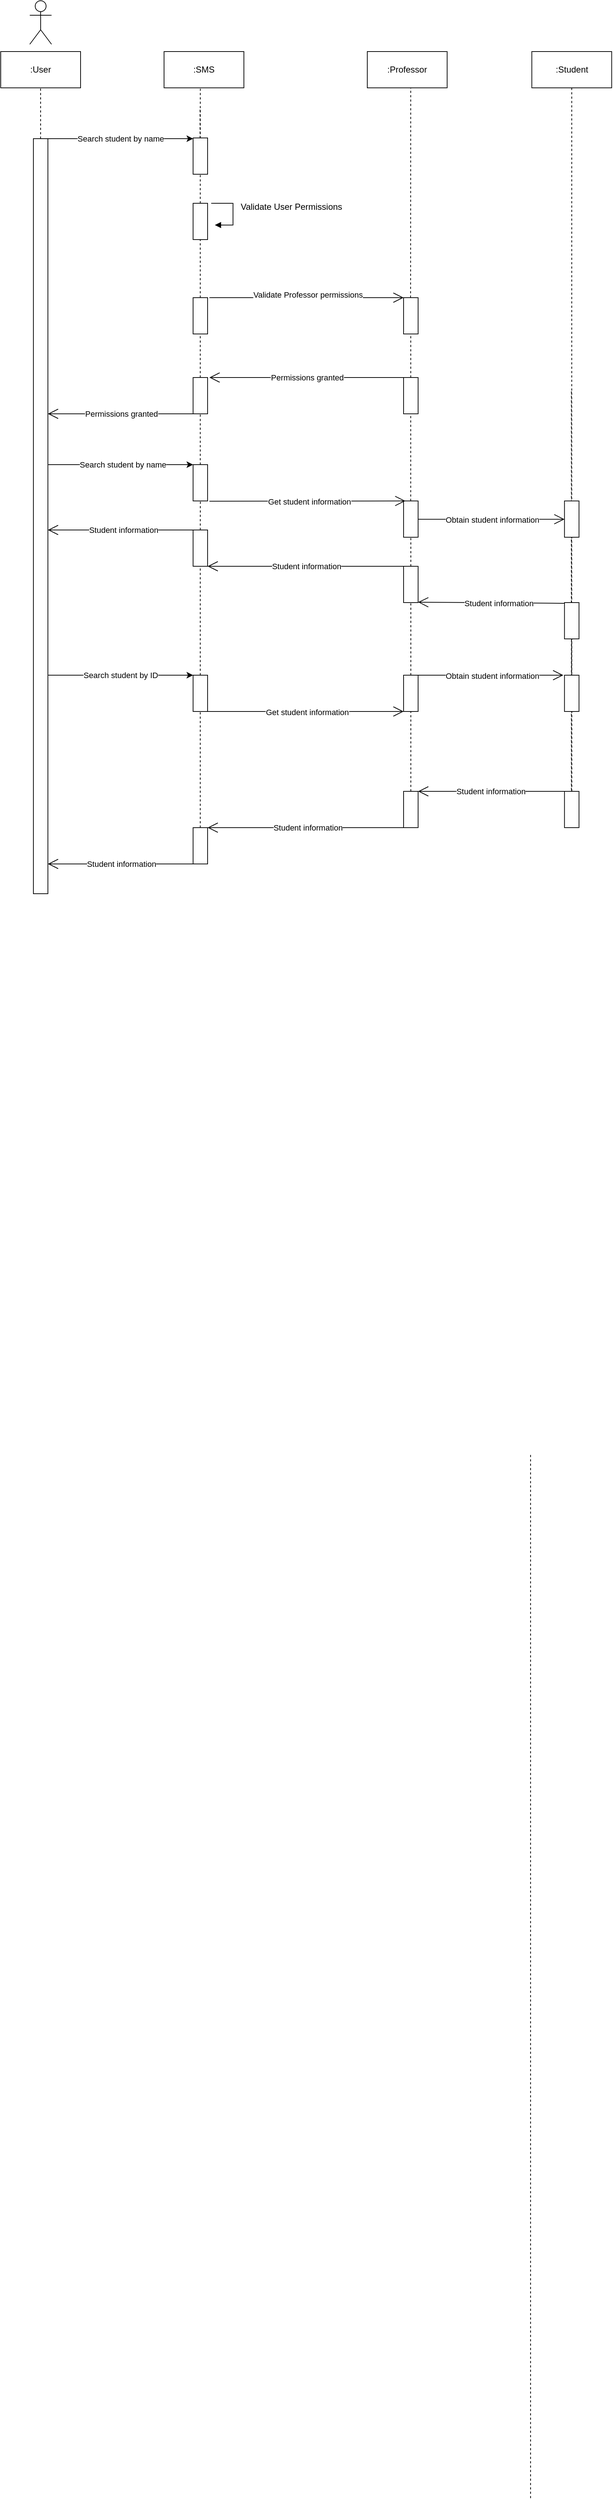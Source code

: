 <mxfile version="24.8.1">
  <diagram name="Page-1" id="13e1069c-82ec-6db2-03f1-153e76fe0fe0">
    <mxGraphModel dx="1162" dy="1180" grid="1" gridSize="10" guides="1" tooltips="1" connect="1" arrows="1" fold="1" page="1" pageScale="1" pageWidth="1100" pageHeight="850" background="none" math="0" shadow="0">
      <root>
        <mxCell id="0" />
        <mxCell id="1" parent="0" />
        <mxCell id="-6PEmMJlGs1gWMdDE86d-1" value="" style="html=1;points=[[0,0,0,0,5],[0,1,0,0,-5],[1,0,0,0,5],[1,1,0,0,-5]];perimeter=orthogonalPerimeter;outlineConnect=0;targetShapes=umlLifeline;portConstraint=eastwest;newEdgeStyle={&quot;curved&quot;:0,&quot;rounded&quot;:0};" parent="1" vertex="1">
          <mxGeometry x="1250" y="210" width="20" height="1040" as="geometry" />
        </mxCell>
        <mxCell id="-6PEmMJlGs1gWMdDE86d-2" value=":User" style="html=1;whiteSpace=wrap;" parent="1" vertex="1">
          <mxGeometry x="1205" y="90" width="110" height="50" as="geometry" />
        </mxCell>
        <mxCell id="-6PEmMJlGs1gWMdDE86d-3" value="" style="endArrow=none;dashed=1;html=1;rounded=0;entryX=0.5;entryY=1;entryDx=0;entryDy=0;" parent="1" source="-6PEmMJlGs1gWMdDE86d-1" edge="1">
          <mxGeometry width="50" height="50" relative="1" as="geometry">
            <mxPoint x="1259.93" y="170" as="sourcePoint" />
            <mxPoint x="1259.93" y="140" as="targetPoint" />
          </mxGeometry>
        </mxCell>
        <mxCell id="-6PEmMJlGs1gWMdDE86d-4" value=":SMS" style="html=1;whiteSpace=wrap;" parent="1" vertex="1">
          <mxGeometry x="1430" y="90" width="110" height="50" as="geometry" />
        </mxCell>
        <mxCell id="-6PEmMJlGs1gWMdDE86d-6" value=":Student" style="html=1;whiteSpace=wrap;" parent="1" vertex="1">
          <mxGeometry x="1936.67" y="90" width="110" height="50" as="geometry" />
        </mxCell>
        <mxCell id="-6PEmMJlGs1gWMdDE86d-10" value="" style="endArrow=none;dashed=1;html=1;rounded=0;entryX=0.454;entryY=1.025;entryDx=0;entryDy=0;entryPerimeter=0;" parent="1" target="-6PEmMJlGs1gWMdDE86d-4" edge="1">
          <mxGeometry width="50" height="50" relative="1" as="geometry">
            <mxPoint x="1479.87" y="210" as="sourcePoint" />
            <mxPoint x="1479.87" y="180" as="targetPoint" />
          </mxGeometry>
        </mxCell>
        <mxCell id="-6PEmMJlGs1gWMdDE86d-84" value=":Professor" style="html=1;whiteSpace=wrap;" parent="1" vertex="1">
          <mxGeometry x="1710" y="90" width="110" height="50" as="geometry" />
        </mxCell>
        <mxCell id="-6PEmMJlGs1gWMdDE86d-185" value="" style="endArrow=classic;html=1;rounded=0;" parent="1" edge="1">
          <mxGeometry width="50" height="50" relative="1" as="geometry">
            <mxPoint x="1270.0" y="210" as="sourcePoint" />
            <mxPoint x="1470" y="210" as="targetPoint" />
          </mxGeometry>
        </mxCell>
        <mxCell id="-6PEmMJlGs1gWMdDE86d-186" value="Search student by name" style="edgeLabel;html=1;align=center;verticalAlign=middle;resizable=0;points=[];" parent="-6PEmMJlGs1gWMdDE86d-185" vertex="1" connectable="0">
          <mxGeometry x="-0.276" relative="1" as="geometry">
            <mxPoint x="27" as="offset" />
          </mxGeometry>
        </mxCell>
        <mxCell id="-6PEmMJlGs1gWMdDE86d-187" value="" style="html=1;points=[[0,0,0,0,5],[0,1,0,0,-5],[1,0,0,0,5],[1,1,0,0,-5]];perimeter=orthogonalPerimeter;outlineConnect=0;targetShapes=umlLifeline;portConstraint=eastwest;newEdgeStyle={&quot;curved&quot;:0,&quot;rounded&quot;:0};" parent="1" vertex="1">
          <mxGeometry x="1470" y="209" width="20" height="50" as="geometry" />
        </mxCell>
        <mxCell id="-6PEmMJlGs1gWMdDE86d-201" value="" style="html=1;points=[[0,0,0,0,5],[0,1,0,0,-5],[1,0,0,0,5],[1,1,0,0,-5]];perimeter=orthogonalPerimeter;outlineConnect=0;targetShapes=umlLifeline;portConstraint=eastwest;newEdgeStyle={&quot;curved&quot;:0,&quot;rounded&quot;:0};" parent="1" vertex="1">
          <mxGeometry x="1760" y="799" width="20" height="50" as="geometry" />
        </mxCell>
        <mxCell id="-6PEmMJlGs1gWMdDE86d-203" value="" style="endArrow=open;endFill=1;endSize=12;html=1;rounded=0;" parent="1" source="-6PEmMJlGs1gWMdDE86d-200" edge="1">
          <mxGeometry width="160" relative="1" as="geometry">
            <mxPoint x="2305" y="848" as="sourcePoint" />
            <mxPoint x="1780" y="848.43" as="targetPoint" />
            <Array as="points">
              <mxPoint x="1980" y="850" />
            </Array>
          </mxGeometry>
        </mxCell>
        <mxCell id="-6PEmMJlGs1gWMdDE86d-204" value="&lt;span style=&quot;color: rgba(0, 0, 0, 0); font-family: monospace; font-size: 0px; text-align: start; background-color: rgb(251, 251, 251);&quot;&gt;%3CmxGraphModel%3E%3Croot%3E%3CmxCell%20id%3D%220%22%2F%3E%3CmxCell%20id%3D%221%22%20parent%3D%220%22%2F%3E%3CmxCell%20id%3D%222%22%20value%3D%22Administrator%20issues%20the%20command%20sudo%20apt%20update%26lt%3Bdiv%26gt%3B%26lt%3Bbr%2F%26gt%3B%26lt%3B%2Fdiv%26gt%3B%22%20style%3D%22edgeLabel%3Bhtml%3D1%3Balign%3Dcenter%3BverticalAlign%3Dmiddle%3Bresizable%3D0%3Bpoints%3D%5B%5D%3B%22%20vertex%3D%221%22%20connectable%3D%220%22%20parent%3D%221%22%3E%3CmxGeometry%20x%3D%22359.857%22%20y%3D%22280%22%20as%3D%22geometry%22%2F%3E%3C%2FmxCell%3E%3C%2Froot%3E%3C%2FmxGraphModel%3E&lt;/span&gt;" style="edgeLabel;html=1;align=center;verticalAlign=middle;resizable=0;points=[];" parent="-6PEmMJlGs1gWMdDE86d-203" vertex="1" connectable="0">
          <mxGeometry x="0.122" y="1" relative="1" as="geometry">
            <mxPoint as="offset" />
          </mxGeometry>
        </mxCell>
        <mxCell id="-6PEmMJlGs1gWMdDE86d-205" value="&lt;span style=&quot;color: rgba(0, 0, 0, 0); font-family: monospace; font-size: 0px; text-align: start; background-color: rgb(251, 251, 251);&quot;&gt;%3CmxGraphModel%3E%3Croot%3E%3CmxCell%20id%3D%220%22%2F%3E%3CmxCell%20id%3D%221%22%20parent%3D%220%22%2F%3E%3CmxCell%20id%3D%222%22%20value%3D%22Administrator%20logs%20in%20with%20username%20and%20password%22%20style%3D%22edgeLabel%3Bhtml%3D1%3Balign%3Dcenter%3BverticalAlign%3Dmiddle%3Bresizable%3D0%3Bpoints%3D%5B%5D%3B%22%20vertex%3D%221%22%20connectable%3D%220%22%20parent%3D%221%22%3E%3CmxGeometry%20x%3D%22359.857%22%20y%3D%22177%22%20as%3D%22geometry%22%2F%3E%3C%2FmxCell%3E%3C%2Froot%3E%3C%2FmxGraphModel%3E&lt;/span&gt;" style="edgeLabel;html=1;align=center;verticalAlign=middle;resizable=0;points=[];" parent="-6PEmMJlGs1gWMdDE86d-203" vertex="1" connectable="0">
          <mxGeometry x="-0.009" y="4" relative="1" as="geometry">
            <mxPoint as="offset" />
          </mxGeometry>
        </mxCell>
        <mxCell id="-6PEmMJlGs1gWMdDE86d-206" value="Student information" style="edgeLabel;html=1;align=center;verticalAlign=middle;resizable=0;points=[];" parent="-6PEmMJlGs1gWMdDE86d-203" vertex="1" connectable="0">
          <mxGeometry x="0.014" y="4" relative="1" as="geometry">
            <mxPoint x="11" y="-3" as="offset" />
          </mxGeometry>
        </mxCell>
        <mxCell id="-6PEmMJlGs1gWMdDE86d-207" value="" style="html=1;points=[[0,0,0,0,5],[0,1,0,0,-5],[1,0,0,0,5],[1,1,0,0,-5]];perimeter=orthogonalPerimeter;outlineConnect=0;targetShapes=umlLifeline;portConstraint=eastwest;newEdgeStyle={&quot;curved&quot;:0,&quot;rounded&quot;:0};" parent="1" vertex="1">
          <mxGeometry x="1470" y="749" width="20" height="50" as="geometry" />
        </mxCell>
        <mxCell id="-6PEmMJlGs1gWMdDE86d-209" value="" style="endArrow=open;endFill=1;endSize=12;html=1;rounded=0;" parent="1" target="-6PEmMJlGs1gWMdDE86d-207" edge="1">
          <mxGeometry width="160" relative="1" as="geometry">
            <mxPoint x="1765" y="799" as="sourcePoint" />
            <mxPoint x="1495" y="799" as="targetPoint" />
          </mxGeometry>
        </mxCell>
        <mxCell id="-6PEmMJlGs1gWMdDE86d-210" value="&lt;span style=&quot;color: rgba(0, 0, 0, 0); font-family: monospace; font-size: 0px; text-align: start; background-color: rgb(251, 251, 251);&quot;&gt;%3CmxGraphModel%3E%3Croot%3E%3CmxCell%20id%3D%220%22%2F%3E%3CmxCell%20id%3D%221%22%20parent%3D%220%22%2F%3E%3CmxCell%20id%3D%222%22%20value%3D%22Administrator%20issues%20the%20command%20sudo%20apt%20update%26lt%3Bdiv%26gt%3B%26lt%3Bbr%2F%26gt%3B%26lt%3B%2Fdiv%26gt%3B%22%20style%3D%22edgeLabel%3Bhtml%3D1%3Balign%3Dcenter%3BverticalAlign%3Dmiddle%3Bresizable%3D0%3Bpoints%3D%5B%5D%3B%22%20vertex%3D%221%22%20connectable%3D%220%22%20parent%3D%221%22%3E%3CmxGeometry%20x%3D%22359.857%22%20y%3D%22280%22%20as%3D%22geometry%22%2F%3E%3C%2FmxCell%3E%3C%2Froot%3E%3C%2FmxGraphModel%3E&lt;/span&gt;" style="edgeLabel;html=1;align=center;verticalAlign=middle;resizable=0;points=[];" parent="-6PEmMJlGs1gWMdDE86d-209" vertex="1" connectable="0">
          <mxGeometry x="0.122" y="1" relative="1" as="geometry">
            <mxPoint as="offset" />
          </mxGeometry>
        </mxCell>
        <mxCell id="-6PEmMJlGs1gWMdDE86d-211" value="&lt;span style=&quot;color: rgba(0, 0, 0, 0); font-family: monospace; font-size: 0px; text-align: start; background-color: rgb(251, 251, 251);&quot;&gt;%3CmxGraphModel%3E%3Croot%3E%3CmxCell%20id%3D%220%22%2F%3E%3CmxCell%20id%3D%221%22%20parent%3D%220%22%2F%3E%3CmxCell%20id%3D%222%22%20value%3D%22Administrator%20logs%20in%20with%20username%20and%20password%22%20style%3D%22edgeLabel%3Bhtml%3D1%3Balign%3Dcenter%3BverticalAlign%3Dmiddle%3Bresizable%3D0%3Bpoints%3D%5B%5D%3B%22%20vertex%3D%221%22%20connectable%3D%220%22%20parent%3D%221%22%3E%3CmxGeometry%20x%3D%22359.857%22%20y%3D%22177%22%20as%3D%22geometry%22%2F%3E%3C%2FmxCell%3E%3C%2Froot%3E%3C%2FmxGraphModel%3E&lt;/span&gt;" style="edgeLabel;html=1;align=center;verticalAlign=middle;resizable=0;points=[];" parent="-6PEmMJlGs1gWMdDE86d-209" vertex="1" connectable="0">
          <mxGeometry x="-0.009" y="4" relative="1" as="geometry">
            <mxPoint as="offset" />
          </mxGeometry>
        </mxCell>
        <mxCell id="-6PEmMJlGs1gWMdDE86d-212" value="Student information" style="edgeLabel;html=1;align=center;verticalAlign=middle;resizable=0;points=[];" parent="-6PEmMJlGs1gWMdDE86d-209" vertex="1" connectable="0">
          <mxGeometry x="0.014" y="4" relative="1" as="geometry">
            <mxPoint y="-4" as="offset" />
          </mxGeometry>
        </mxCell>
        <mxCell id="-6PEmMJlGs1gWMdDE86d-214" value="" style="endArrow=open;endFill=1;endSize=12;html=1;rounded=0;" parent="1" edge="1">
          <mxGeometry width="160" relative="1" as="geometry">
            <mxPoint x="1480" y="749" as="sourcePoint" />
            <mxPoint x="1270" y="749" as="targetPoint" />
          </mxGeometry>
        </mxCell>
        <mxCell id="-6PEmMJlGs1gWMdDE86d-215" value="&lt;span style=&quot;color: rgba(0, 0, 0, 0); font-family: monospace; font-size: 0px; text-align: start; background-color: rgb(251, 251, 251);&quot;&gt;%3CmxGraphModel%3E%3Croot%3E%3CmxCell%20id%3D%220%22%2F%3E%3CmxCell%20id%3D%221%22%20parent%3D%220%22%2F%3E%3CmxCell%20id%3D%222%22%20value%3D%22Administrator%20issues%20the%20command%20sudo%20apt%20update%26lt%3Bdiv%26gt%3B%26lt%3Bbr%2F%26gt%3B%26lt%3B%2Fdiv%26gt%3B%22%20style%3D%22edgeLabel%3Bhtml%3D1%3Balign%3Dcenter%3BverticalAlign%3Dmiddle%3Bresizable%3D0%3Bpoints%3D%5B%5D%3B%22%20vertex%3D%221%22%20connectable%3D%220%22%20parent%3D%221%22%3E%3CmxGeometry%20x%3D%22359.857%22%20y%3D%22280%22%20as%3D%22geometry%22%2F%3E%3C%2FmxCell%3E%3C%2Froot%3E%3C%2FmxGraphModel%3E&lt;/span&gt;" style="edgeLabel;html=1;align=center;verticalAlign=middle;resizable=0;points=[];" parent="-6PEmMJlGs1gWMdDE86d-214" vertex="1" connectable="0">
          <mxGeometry x="0.122" y="1" relative="1" as="geometry">
            <mxPoint as="offset" />
          </mxGeometry>
        </mxCell>
        <mxCell id="-6PEmMJlGs1gWMdDE86d-216" value="&lt;span style=&quot;color: rgba(0, 0, 0, 0); font-family: monospace; font-size: 0px; text-align: start; background-color: rgb(251, 251, 251);&quot;&gt;%3CmxGraphModel%3E%3Croot%3E%3CmxCell%20id%3D%220%22%2F%3E%3CmxCell%20id%3D%221%22%20parent%3D%220%22%2F%3E%3CmxCell%20id%3D%222%22%20value%3D%22Administrator%20logs%20in%20with%20username%20and%20password%22%20style%3D%22edgeLabel%3Bhtml%3D1%3Balign%3Dcenter%3BverticalAlign%3Dmiddle%3Bresizable%3D0%3Bpoints%3D%5B%5D%3B%22%20vertex%3D%221%22%20connectable%3D%220%22%20parent%3D%221%22%3E%3CmxGeometry%20x%3D%22359.857%22%20y%3D%22177%22%20as%3D%22geometry%22%2F%3E%3C%2FmxCell%3E%3C%2Froot%3E%3C%2FmxGraphModel%3E&lt;/span&gt;" style="edgeLabel;html=1;align=center;verticalAlign=middle;resizable=0;points=[];" parent="-6PEmMJlGs1gWMdDE86d-214" vertex="1" connectable="0">
          <mxGeometry x="-0.009" y="4" relative="1" as="geometry">
            <mxPoint as="offset" />
          </mxGeometry>
        </mxCell>
        <mxCell id="-6PEmMJlGs1gWMdDE86d-217" value="Student information" style="edgeLabel;html=1;align=center;verticalAlign=middle;resizable=0;points=[];" parent="-6PEmMJlGs1gWMdDE86d-214" vertex="1" connectable="0">
          <mxGeometry x="0.014" y="4" relative="1" as="geometry">
            <mxPoint y="-4" as="offset" />
          </mxGeometry>
        </mxCell>
        <mxCell id="-6PEmMJlGs1gWMdDE86d-218" value="" style="endArrow=none;dashed=1;html=1;rounded=0;" parent="1" source="-6PEmMJlGs1gWMdDE86d-201" edge="1">
          <mxGeometry width="50" height="50" relative="1" as="geometry">
            <mxPoint x="1769.66" y="839" as="sourcePoint" />
            <mxPoint x="1770" y="749" as="targetPoint" />
          </mxGeometry>
        </mxCell>
        <mxCell id="-6PEmMJlGs1gWMdDE86d-221" value="" style="endArrow=none;dashed=1;html=1;rounded=0;" parent="1" edge="1">
          <mxGeometry width="50" height="50" relative="1" as="geometry">
            <mxPoint x="1991.17" y="558" as="sourcePoint" />
            <mxPoint x="1991.17" y="1159" as="targetPoint" />
          </mxGeometry>
        </mxCell>
        <mxCell id="-6PEmMJlGs1gWMdDE86d-308" value="" style="endArrow=none;dashed=1;html=1;rounded=0;" parent="1" edge="1">
          <mxGeometry width="50" height="50" relative="1" as="geometry">
            <mxPoint x="1479.88" y="299" as="sourcePoint" />
            <mxPoint x="1479.88" y="259" as="targetPoint" />
          </mxGeometry>
        </mxCell>
        <mxCell id="-6PEmMJlGs1gWMdDE86d-396" value="" style="endArrow=none;dashed=1;html=1;rounded=0;entryX=0.5;entryY=1;entryDx=0;entryDy=0;" parent="1" target="-6PEmMJlGs1gWMdDE86d-6" edge="1" source="-6PEmMJlGs1gWMdDE86d-452">
          <mxGeometry width="50" height="50" relative="1" as="geometry">
            <mxPoint x="1991.67" y="1360" as="sourcePoint" />
            <mxPoint x="1991.25" y="1420" as="targetPoint" />
          </mxGeometry>
        </mxCell>
        <mxCell id="-6PEmMJlGs1gWMdDE86d-438" value="" style="endArrow=classic;html=1;rounded=0;" parent="1" target="-6PEmMJlGs1gWMdDE86d-440" edge="1">
          <mxGeometry width="50" height="50" relative="1" as="geometry">
            <mxPoint x="1270" y="949" as="sourcePoint" />
            <mxPoint x="1475" y="949" as="targetPoint" />
          </mxGeometry>
        </mxCell>
        <mxCell id="-6PEmMJlGs1gWMdDE86d-439" value="Search student by ID" style="edgeLabel;html=1;align=center;verticalAlign=middle;resizable=0;points=[];" parent="-6PEmMJlGs1gWMdDE86d-438" vertex="1" connectable="0">
          <mxGeometry x="-0.276" relative="1" as="geometry">
            <mxPoint x="27" as="offset" />
          </mxGeometry>
        </mxCell>
        <mxCell id="-6PEmMJlGs1gWMdDE86d-440" value="" style="html=1;points=[[0,0,0,0,5],[0,1,0,0,-5],[1,0,0,0,5],[1,1,0,0,-5]];perimeter=orthogonalPerimeter;outlineConnect=0;targetShapes=umlLifeline;portConstraint=eastwest;newEdgeStyle={&quot;curved&quot;:0,&quot;rounded&quot;:0};" parent="1" vertex="1">
          <mxGeometry x="1470" y="949" width="20" height="50" as="geometry" />
        </mxCell>
        <mxCell id="-6PEmMJlGs1gWMdDE86d-441" value="" style="html=1;points=[[0,0,0,0,5],[0,1,0,0,-5],[1,0,0,0,5],[1,1,0,0,-5]];perimeter=orthogonalPerimeter;outlineConnect=0;targetShapes=umlLifeline;portConstraint=eastwest;newEdgeStyle={&quot;curved&quot;:0,&quot;rounded&quot;:0};" parent="1" vertex="1">
          <mxGeometry x="1760" y="949" width="20" height="50" as="geometry" />
        </mxCell>
        <mxCell id="-6PEmMJlGs1gWMdDE86d-442" value="" style="endArrow=open;endFill=1;endSize=12;html=1;rounded=0;" parent="1" source="-6PEmMJlGs1gWMdDE86d-440" edge="1">
          <mxGeometry width="160" relative="1" as="geometry">
            <mxPoint x="1495" y="999.43" as="sourcePoint" />
            <mxPoint x="1760" y="999" as="targetPoint" />
          </mxGeometry>
        </mxCell>
        <mxCell id="-6PEmMJlGs1gWMdDE86d-443" value="&lt;span style=&quot;color: rgba(0, 0, 0, 0); font-family: monospace; font-size: 0px; text-align: start; background-color: rgb(251, 251, 251);&quot;&gt;%3CmxGraphModel%3E%3Croot%3E%3CmxCell%20id%3D%220%22%2F%3E%3CmxCell%20id%3D%221%22%20parent%3D%220%22%2F%3E%3CmxCell%20id%3D%222%22%20value%3D%22Administrator%20issues%20the%20command%20sudo%20apt%20update%26lt%3Bdiv%26gt%3B%26lt%3Bbr%2F%26gt%3B%26lt%3B%2Fdiv%26gt%3B%22%20style%3D%22edgeLabel%3Bhtml%3D1%3Balign%3Dcenter%3BverticalAlign%3Dmiddle%3Bresizable%3D0%3Bpoints%3D%5B%5D%3B%22%20vertex%3D%221%22%20connectable%3D%220%22%20parent%3D%221%22%3E%3CmxGeometry%20x%3D%22359.857%22%20y%3D%22280%22%20as%3D%22geometry%22%2F%3E%3C%2FmxCell%3E%3C%2Froot%3E%3C%2FmxGraphModel%3E&lt;/span&gt;" style="edgeLabel;html=1;align=center;verticalAlign=middle;resizable=0;points=[];" parent="-6PEmMJlGs1gWMdDE86d-442" vertex="1" connectable="0">
          <mxGeometry x="0.122" y="1" relative="1" as="geometry">
            <mxPoint as="offset" />
          </mxGeometry>
        </mxCell>
        <mxCell id="-6PEmMJlGs1gWMdDE86d-444" value="&lt;span style=&quot;color: rgba(0, 0, 0, 0); font-family: monospace; font-size: 0px; text-align: start; background-color: rgb(251, 251, 251);&quot;&gt;%3CmxGraphModel%3E%3Croot%3E%3CmxCell%20id%3D%220%22%2F%3E%3CmxCell%20id%3D%221%22%20parent%3D%220%22%2F%3E%3CmxCell%20id%3D%222%22%20value%3D%22Administrator%20logs%20in%20with%20username%20and%20password%22%20style%3D%22edgeLabel%3Bhtml%3D1%3Balign%3Dcenter%3BverticalAlign%3Dmiddle%3Bresizable%3D0%3Bpoints%3D%5B%5D%3B%22%20vertex%3D%221%22%20connectable%3D%220%22%20parent%3D%221%22%3E%3CmxGeometry%20x%3D%22359.857%22%20y%3D%22177%22%20as%3D%22geometry%22%2F%3E%3C%2FmxCell%3E%3C%2Froot%3E%3C%2FmxGraphModel%3E&lt;/span&gt;" style="edgeLabel;html=1;align=center;verticalAlign=middle;resizable=0;points=[];" parent="-6PEmMJlGs1gWMdDE86d-442" vertex="1" connectable="0">
          <mxGeometry x="-0.009" y="4" relative="1" as="geometry">
            <mxPoint as="offset" />
          </mxGeometry>
        </mxCell>
        <mxCell id="-6PEmMJlGs1gWMdDE86d-445" value="Get student information" style="edgeLabel;html=1;align=center;verticalAlign=middle;resizable=0;points=[];" parent="-6PEmMJlGs1gWMdDE86d-442" vertex="1" connectable="0">
          <mxGeometry x="0.014" y="4" relative="1" as="geometry">
            <mxPoint y="5" as="offset" />
          </mxGeometry>
        </mxCell>
        <mxCell id="-6PEmMJlGs1gWMdDE86d-447" value="" style="endArrow=open;endFill=1;endSize=12;html=1;rounded=0;" parent="1" edge="1">
          <mxGeometry width="160" relative="1" as="geometry">
            <mxPoint x="1780" y="949" as="sourcePoint" />
            <mxPoint x="1980" y="949" as="targetPoint" />
            <Array as="points" />
          </mxGeometry>
        </mxCell>
        <mxCell id="-6PEmMJlGs1gWMdDE86d-448" value="&lt;span style=&quot;color: rgba(0, 0, 0, 0); font-family: monospace; font-size: 0px; text-align: start; background-color: rgb(251, 251, 251);&quot;&gt;%3CmxGraphModel%3E%3Croot%3E%3CmxCell%20id%3D%220%22%2F%3E%3CmxCell%20id%3D%221%22%20parent%3D%220%22%2F%3E%3CmxCell%20id%3D%222%22%20value%3D%22Administrator%20issues%20the%20command%20sudo%20apt%20update%26lt%3Bdiv%26gt%3B%26lt%3Bbr%2F%26gt%3B%26lt%3B%2Fdiv%26gt%3B%22%20style%3D%22edgeLabel%3Bhtml%3D1%3Balign%3Dcenter%3BverticalAlign%3Dmiddle%3Bresizable%3D0%3Bpoints%3D%5B%5D%3B%22%20vertex%3D%221%22%20connectable%3D%220%22%20parent%3D%221%22%3E%3CmxGeometry%20x%3D%22359.857%22%20y%3D%22280%22%20as%3D%22geometry%22%2F%3E%3C%2FmxCell%3E%3C%2Froot%3E%3C%2FmxGraphModel%3E&lt;/span&gt;" style="edgeLabel;html=1;align=center;verticalAlign=middle;resizable=0;points=[];" parent="-6PEmMJlGs1gWMdDE86d-447" vertex="1" connectable="0">
          <mxGeometry x="0.122" y="1" relative="1" as="geometry">
            <mxPoint as="offset" />
          </mxGeometry>
        </mxCell>
        <mxCell id="-6PEmMJlGs1gWMdDE86d-449" value="&lt;span style=&quot;color: rgba(0, 0, 0, 0); font-family: monospace; font-size: 0px; text-align: start; background-color: rgb(251, 251, 251);&quot;&gt;%3CmxGraphModel%3E%3Croot%3E%3CmxCell%20id%3D%220%22%2F%3E%3CmxCell%20id%3D%221%22%20parent%3D%220%22%2F%3E%3CmxCell%20id%3D%222%22%20value%3D%22Administrator%20logs%20in%20with%20username%20and%20password%22%20style%3D%22edgeLabel%3Bhtml%3D1%3Balign%3Dcenter%3BverticalAlign%3Dmiddle%3Bresizable%3D0%3Bpoints%3D%5B%5D%3B%22%20vertex%3D%221%22%20connectable%3D%220%22%20parent%3D%221%22%3E%3CmxGeometry%20x%3D%22359.857%22%20y%3D%22177%22%20as%3D%22geometry%22%2F%3E%3C%2FmxCell%3E%3C%2Froot%3E%3C%2FmxGraphModel%3E&lt;/span&gt;" style="edgeLabel;html=1;align=center;verticalAlign=middle;resizable=0;points=[];" parent="-6PEmMJlGs1gWMdDE86d-447" vertex="1" connectable="0">
          <mxGeometry x="-0.009" y="4" relative="1" as="geometry">
            <mxPoint as="offset" />
          </mxGeometry>
        </mxCell>
        <mxCell id="-6PEmMJlGs1gWMdDE86d-450" value="Obtain student information" style="edgeLabel;html=1;align=center;verticalAlign=middle;resizable=0;points=[];" parent="-6PEmMJlGs1gWMdDE86d-447" vertex="1" connectable="0">
          <mxGeometry x="0.014" y="4" relative="1" as="geometry">
            <mxPoint y="5" as="offset" />
          </mxGeometry>
        </mxCell>
        <mxCell id="-6PEmMJlGs1gWMdDE86d-451" value="" style="html=1;points=[[0,0,0,0,5],[0,1,0,0,-5],[1,0,0,0,5],[1,1,0,0,-5]];perimeter=orthogonalPerimeter;outlineConnect=0;targetShapes=umlLifeline;portConstraint=eastwest;newEdgeStyle={&quot;curved&quot;:0,&quot;rounded&quot;:0};" parent="1" vertex="1">
          <mxGeometry x="1981.67" y="949" width="20" height="50" as="geometry" />
        </mxCell>
        <mxCell id="-6PEmMJlGs1gWMdDE86d-452" value="" style="html=1;points=[[0,0,0,0,5],[0,1,0,0,-5],[1,0,0,0,5],[1,1,0,0,-5]];perimeter=orthogonalPerimeter;outlineConnect=0;targetShapes=umlLifeline;portConstraint=eastwest;newEdgeStyle={&quot;curved&quot;:0,&quot;rounded&quot;:0};" parent="1" vertex="1">
          <mxGeometry x="1981.67" y="1109" width="20" height="50" as="geometry" />
        </mxCell>
        <mxCell id="-6PEmMJlGs1gWMdDE86d-453" value="" style="html=1;points=[[0,0,0,0,5],[0,1,0,0,-5],[1,0,0,0,5],[1,1,0,0,-5]];perimeter=orthogonalPerimeter;outlineConnect=0;targetShapes=umlLifeline;portConstraint=eastwest;newEdgeStyle={&quot;curved&quot;:0,&quot;rounded&quot;:0};" parent="1" vertex="1">
          <mxGeometry x="1760" y="1109" width="20" height="50" as="geometry" />
        </mxCell>
        <mxCell id="-6PEmMJlGs1gWMdDE86d-454" value="" style="endArrow=open;endFill=1;endSize=12;html=1;rounded=0;" parent="1" source="-6PEmMJlGs1gWMdDE86d-452" edge="1">
          <mxGeometry width="160" relative="1" as="geometry">
            <mxPoint x="2295" y="1109" as="sourcePoint" />
            <mxPoint x="1780" y="1109" as="targetPoint" />
          </mxGeometry>
        </mxCell>
        <mxCell id="-6PEmMJlGs1gWMdDE86d-455" value="&lt;span style=&quot;color: rgba(0, 0, 0, 0); font-family: monospace; font-size: 0px; text-align: start; background-color: rgb(251, 251, 251);&quot;&gt;%3CmxGraphModel%3E%3Croot%3E%3CmxCell%20id%3D%220%22%2F%3E%3CmxCell%20id%3D%221%22%20parent%3D%220%22%2F%3E%3CmxCell%20id%3D%222%22%20value%3D%22Administrator%20issues%20the%20command%20sudo%20apt%20update%26lt%3Bdiv%26gt%3B%26lt%3Bbr%2F%26gt%3B%26lt%3B%2Fdiv%26gt%3B%22%20style%3D%22edgeLabel%3Bhtml%3D1%3Balign%3Dcenter%3BverticalAlign%3Dmiddle%3Bresizable%3D0%3Bpoints%3D%5B%5D%3B%22%20vertex%3D%221%22%20connectable%3D%220%22%20parent%3D%221%22%3E%3CmxGeometry%20x%3D%22359.857%22%20y%3D%22280%22%20as%3D%22geometry%22%2F%3E%3C%2FmxCell%3E%3C%2Froot%3E%3C%2FmxGraphModel%3E&lt;/span&gt;" style="edgeLabel;html=1;align=center;verticalAlign=middle;resizable=0;points=[];" parent="-6PEmMJlGs1gWMdDE86d-454" vertex="1" connectable="0">
          <mxGeometry x="0.122" y="1" relative="1" as="geometry">
            <mxPoint as="offset" />
          </mxGeometry>
        </mxCell>
        <mxCell id="-6PEmMJlGs1gWMdDE86d-456" value="&lt;span style=&quot;color: rgba(0, 0, 0, 0); font-family: monospace; font-size: 0px; text-align: start; background-color: rgb(251, 251, 251);&quot;&gt;%3CmxGraphModel%3E%3Croot%3E%3CmxCell%20id%3D%220%22%2F%3E%3CmxCell%20id%3D%221%22%20parent%3D%220%22%2F%3E%3CmxCell%20id%3D%222%22%20value%3D%22Administrator%20logs%20in%20with%20username%20and%20password%22%20style%3D%22edgeLabel%3Bhtml%3D1%3Balign%3Dcenter%3BverticalAlign%3Dmiddle%3Bresizable%3D0%3Bpoints%3D%5B%5D%3B%22%20vertex%3D%221%22%20connectable%3D%220%22%20parent%3D%221%22%3E%3CmxGeometry%20x%3D%22359.857%22%20y%3D%22177%22%20as%3D%22geometry%22%2F%3E%3C%2FmxCell%3E%3C%2Froot%3E%3C%2FmxGraphModel%3E&lt;/span&gt;" style="edgeLabel;html=1;align=center;verticalAlign=middle;resizable=0;points=[];" parent="-6PEmMJlGs1gWMdDE86d-454" vertex="1" connectable="0">
          <mxGeometry x="-0.009" y="4" relative="1" as="geometry">
            <mxPoint as="offset" />
          </mxGeometry>
        </mxCell>
        <mxCell id="-6PEmMJlGs1gWMdDE86d-457" value="Student information" style="edgeLabel;html=1;align=center;verticalAlign=middle;resizable=0;points=[];" parent="-6PEmMJlGs1gWMdDE86d-454" vertex="1" connectable="0">
          <mxGeometry x="0.014" y="4" relative="1" as="geometry">
            <mxPoint y="-4" as="offset" />
          </mxGeometry>
        </mxCell>
        <mxCell id="-6PEmMJlGs1gWMdDE86d-459" value="" style="endArrow=open;endFill=1;endSize=12;html=1;rounded=0;" parent="1" target="-6PEmMJlGs1gWMdDE86d-458" edge="1">
          <mxGeometry width="160" relative="1" as="geometry">
            <mxPoint x="1770" y="1159" as="sourcePoint" />
            <mxPoint x="1495" y="1159" as="targetPoint" />
          </mxGeometry>
        </mxCell>
        <mxCell id="-6PEmMJlGs1gWMdDE86d-460" value="&lt;span style=&quot;color: rgba(0, 0, 0, 0); font-family: monospace; font-size: 0px; text-align: start; background-color: rgb(251, 251, 251);&quot;&gt;%3CmxGraphModel%3E%3Croot%3E%3CmxCell%20id%3D%220%22%2F%3E%3CmxCell%20id%3D%221%22%20parent%3D%220%22%2F%3E%3CmxCell%20id%3D%222%22%20value%3D%22Administrator%20issues%20the%20command%20sudo%20apt%20update%26lt%3Bdiv%26gt%3B%26lt%3Bbr%2F%26gt%3B%26lt%3B%2Fdiv%26gt%3B%22%20style%3D%22edgeLabel%3Bhtml%3D1%3Balign%3Dcenter%3BverticalAlign%3Dmiddle%3Bresizable%3D0%3Bpoints%3D%5B%5D%3B%22%20vertex%3D%221%22%20connectable%3D%220%22%20parent%3D%221%22%3E%3CmxGeometry%20x%3D%22359.857%22%20y%3D%22280%22%20as%3D%22geometry%22%2F%3E%3C%2FmxCell%3E%3C%2Froot%3E%3C%2FmxGraphModel%3E&lt;/span&gt;" style="edgeLabel;html=1;align=center;verticalAlign=middle;resizable=0;points=[];" parent="-6PEmMJlGs1gWMdDE86d-459" vertex="1" connectable="0">
          <mxGeometry x="0.122" y="1" relative="1" as="geometry">
            <mxPoint as="offset" />
          </mxGeometry>
        </mxCell>
        <mxCell id="-6PEmMJlGs1gWMdDE86d-461" value="&lt;span style=&quot;color: rgba(0, 0, 0, 0); font-family: monospace; font-size: 0px; text-align: start; background-color: rgb(251, 251, 251);&quot;&gt;%3CmxGraphModel%3E%3Croot%3E%3CmxCell%20id%3D%220%22%2F%3E%3CmxCell%20id%3D%221%22%20parent%3D%220%22%2F%3E%3CmxCell%20id%3D%222%22%20value%3D%22Administrator%20logs%20in%20with%20username%20and%20password%22%20style%3D%22edgeLabel%3Bhtml%3D1%3Balign%3Dcenter%3BverticalAlign%3Dmiddle%3Bresizable%3D0%3Bpoints%3D%5B%5D%3B%22%20vertex%3D%221%22%20connectable%3D%220%22%20parent%3D%221%22%3E%3CmxGeometry%20x%3D%22359.857%22%20y%3D%22177%22%20as%3D%22geometry%22%2F%3E%3C%2FmxCell%3E%3C%2Froot%3E%3C%2FmxGraphModel%3E&lt;/span&gt;" style="edgeLabel;html=1;align=center;verticalAlign=middle;resizable=0;points=[];" parent="-6PEmMJlGs1gWMdDE86d-459" vertex="1" connectable="0">
          <mxGeometry x="-0.009" y="4" relative="1" as="geometry">
            <mxPoint as="offset" />
          </mxGeometry>
        </mxCell>
        <mxCell id="-6PEmMJlGs1gWMdDE86d-462" value="Student information" style="edgeLabel;html=1;align=center;verticalAlign=middle;resizable=0;points=[];" parent="-6PEmMJlGs1gWMdDE86d-459" vertex="1" connectable="0">
          <mxGeometry x="0.014" y="4" relative="1" as="geometry">
            <mxPoint y="-4" as="offset" />
          </mxGeometry>
        </mxCell>
        <mxCell id="-6PEmMJlGs1gWMdDE86d-463" value="" style="endArrow=open;endFill=1;endSize=12;html=1;rounded=0;" parent="1" edge="1">
          <mxGeometry width="160" relative="1" as="geometry">
            <mxPoint x="1475" y="1209" as="sourcePoint" />
            <mxPoint x="1270" y="1209" as="targetPoint" />
          </mxGeometry>
        </mxCell>
        <mxCell id="-6PEmMJlGs1gWMdDE86d-464" value="&lt;span style=&quot;color: rgba(0, 0, 0, 0); font-family: monospace; font-size: 0px; text-align: start; background-color: rgb(251, 251, 251);&quot;&gt;%3CmxGraphModel%3E%3Croot%3E%3CmxCell%20id%3D%220%22%2F%3E%3CmxCell%20id%3D%221%22%20parent%3D%220%22%2F%3E%3CmxCell%20id%3D%222%22%20value%3D%22Administrator%20issues%20the%20command%20sudo%20apt%20update%26lt%3Bdiv%26gt%3B%26lt%3Bbr%2F%26gt%3B%26lt%3B%2Fdiv%26gt%3B%22%20style%3D%22edgeLabel%3Bhtml%3D1%3Balign%3Dcenter%3BverticalAlign%3Dmiddle%3Bresizable%3D0%3Bpoints%3D%5B%5D%3B%22%20vertex%3D%221%22%20connectable%3D%220%22%20parent%3D%221%22%3E%3CmxGeometry%20x%3D%22359.857%22%20y%3D%22280%22%20as%3D%22geometry%22%2F%3E%3C%2FmxCell%3E%3C%2Froot%3E%3C%2FmxGraphModel%3E&lt;/span&gt;" style="edgeLabel;html=1;align=center;verticalAlign=middle;resizable=0;points=[];" parent="-6PEmMJlGs1gWMdDE86d-463" vertex="1" connectable="0">
          <mxGeometry x="0.122" y="1" relative="1" as="geometry">
            <mxPoint as="offset" />
          </mxGeometry>
        </mxCell>
        <mxCell id="-6PEmMJlGs1gWMdDE86d-465" value="&lt;span style=&quot;color: rgba(0, 0, 0, 0); font-family: monospace; font-size: 0px; text-align: start; background-color: rgb(251, 251, 251);&quot;&gt;%3CmxGraphModel%3E%3Croot%3E%3CmxCell%20id%3D%220%22%2F%3E%3CmxCell%20id%3D%221%22%20parent%3D%220%22%2F%3E%3CmxCell%20id%3D%222%22%20value%3D%22Administrator%20logs%20in%20with%20username%20and%20password%22%20style%3D%22edgeLabel%3Bhtml%3D1%3Balign%3Dcenter%3BverticalAlign%3Dmiddle%3Bresizable%3D0%3Bpoints%3D%5B%5D%3B%22%20vertex%3D%221%22%20connectable%3D%220%22%20parent%3D%221%22%3E%3CmxGeometry%20x%3D%22359.857%22%20y%3D%22177%22%20as%3D%22geometry%22%2F%3E%3C%2FmxCell%3E%3C%2Froot%3E%3C%2FmxGraphModel%3E&lt;/span&gt;" style="edgeLabel;html=1;align=center;verticalAlign=middle;resizable=0;points=[];" parent="-6PEmMJlGs1gWMdDE86d-463" vertex="1" connectable="0">
          <mxGeometry x="-0.009" y="4" relative="1" as="geometry">
            <mxPoint as="offset" />
          </mxGeometry>
        </mxCell>
        <mxCell id="-6PEmMJlGs1gWMdDE86d-466" value="Student information" style="edgeLabel;html=1;align=center;verticalAlign=middle;resizable=0;points=[];" parent="-6PEmMJlGs1gWMdDE86d-463" vertex="1" connectable="0">
          <mxGeometry x="0.014" y="4" relative="1" as="geometry">
            <mxPoint y="-4" as="offset" />
          </mxGeometry>
        </mxCell>
        <mxCell id="-6PEmMJlGs1gWMdDE86d-467" value="" style="endArrow=none;dashed=1;html=1;rounded=0;" parent="1" source="-6PEmMJlGs1gWMdDE86d-453" edge="1">
          <mxGeometry width="50" height="50" relative="1" as="geometry">
            <mxPoint x="1769.66" y="1209" as="sourcePoint" />
            <mxPoint x="1770" y="1109" as="targetPoint" />
          </mxGeometry>
        </mxCell>
        <mxCell id="-6PEmMJlGs1gWMdDE86d-468" value="" style="endArrow=none;dashed=1;html=1;rounded=0;exitX=0.5;exitY=0;exitDx=0;exitDy=0;exitPerimeter=0;" parent="1" source="-6PEmMJlGs1gWMdDE86d-453" target="-6PEmMJlGs1gWMdDE86d-441" edge="1">
          <mxGeometry width="50" height="50" relative="1" as="geometry">
            <mxPoint x="1770" y="1059" as="sourcePoint" />
            <mxPoint x="1769.83" y="1069" as="targetPoint" />
          </mxGeometry>
        </mxCell>
        <mxCell id="-6PEmMJlGs1gWMdDE86d-469" value="" style="endArrow=none;dashed=1;html=1;rounded=0;" parent="1" source="-6PEmMJlGs1gWMdDE86d-452" target="-6PEmMJlGs1gWMdDE86d-451" edge="1">
          <mxGeometry width="50" height="50" relative="1" as="geometry">
            <mxPoint x="1996.6" y="1209" as="sourcePoint" />
            <mxPoint x="1996.43" y="1159" as="targetPoint" />
          </mxGeometry>
        </mxCell>
        <mxCell id="-6PEmMJlGs1gWMdDE86d-470" value="" style="endArrow=none;dashed=1;html=1;rounded=0;" parent="1" edge="1">
          <mxGeometry width="50" height="50" relative="1" as="geometry">
            <mxPoint x="1479.88" y="1159" as="sourcePoint" />
            <mxPoint x="1479.88" y="999" as="targetPoint" />
          </mxGeometry>
        </mxCell>
        <mxCell id="-6PEmMJlGs1gWMdDE86d-472" value="" style="endArrow=none;dashed=1;html=1;rounded=0;" parent="1" source="-6PEmMJlGs1gWMdDE86d-200" edge="1">
          <mxGeometry width="50" height="50" relative="1" as="geometry">
            <mxPoint x="1996.49" y="889" as="sourcePoint" />
            <mxPoint x="1996.67" y="869" as="targetPoint" />
          </mxGeometry>
        </mxCell>
        <mxCell id="-6PEmMJlGs1gWMdDE86d-477" value="" style="endArrow=none;dashed=1;html=1;rounded=0;" parent="1" edge="1">
          <mxGeometry width="50" height="50" relative="1" as="geometry">
            <mxPoint x="1770.17" y="739" as="sourcePoint" />
            <mxPoint x="1770.17" y="749" as="targetPoint" />
          </mxGeometry>
        </mxCell>
        <mxCell id="-6PEmMJlGs1gWMdDE86d-478" value="" style="endArrow=none;dashed=1;html=1;rounded=0;" parent="1" source="-6PEmMJlGs1gWMdDE86d-441" target="-6PEmMJlGs1gWMdDE86d-201" edge="1">
          <mxGeometry width="50" height="50" relative="1" as="geometry">
            <mxPoint x="1769.83" y="939" as="sourcePoint" />
            <mxPoint x="1770" y="919" as="targetPoint" />
          </mxGeometry>
        </mxCell>
        <mxCell id="-6PEmMJlGs1gWMdDE86d-479" value="" style="endArrow=none;dashed=1;html=1;rounded=0;" parent="1" source="-6PEmMJlGs1gWMdDE86d-451" target="-6PEmMJlGs1gWMdDE86d-200" edge="1">
          <mxGeometry width="50" height="50" relative="1" as="geometry">
            <mxPoint x="1996.67" y="1109" as="sourcePoint" />
            <mxPoint x="1996.67" y="869" as="targetPoint" />
          </mxGeometry>
        </mxCell>
        <mxCell id="-6PEmMJlGs1gWMdDE86d-200" value="" style="html=1;points=[[0,0,0,0,5],[0,1,0,0,-5],[1,0,0,0,5],[1,1,0,0,-5]];perimeter=orthogonalPerimeter;outlineConnect=0;targetShapes=umlLifeline;portConstraint=eastwest;newEdgeStyle={&quot;curved&quot;:0,&quot;rounded&quot;:0};" parent="1" vertex="1">
          <mxGeometry x="1981.67" y="849" width="20" height="50" as="geometry" />
        </mxCell>
        <mxCell id="-6PEmMJlGs1gWMdDE86d-487" value="" style="endArrow=none;dashed=1;html=1;rounded=0;" parent="1" edge="1">
          <mxGeometry width="50" height="50" relative="1" as="geometry">
            <mxPoint x="1934.92" y="3460.0" as="sourcePoint" />
            <mxPoint x="1934.92" y="2020" as="targetPoint" />
          </mxGeometry>
        </mxCell>
        <mxCell id="-6PEmMJlGs1gWMdDE86d-458" value="" style="html=1;points=[[0,0,0,0,5],[0,1,0,0,-5],[1,0,0,0,5],[1,1,0,0,-5]];perimeter=orthogonalPerimeter;outlineConnect=0;targetShapes=umlLifeline;portConstraint=eastwest;newEdgeStyle={&quot;curved&quot;:0,&quot;rounded&quot;:0};" parent="1" vertex="1">
          <mxGeometry x="1470" y="1159" width="20" height="50" as="geometry" />
        </mxCell>
        <mxCell id="-6PEmMJlGs1gWMdDE86d-510" value="" style="html=1;align=left;spacingLeft=2;endArrow=block;rounded=0;edgeStyle=orthogonalEdgeStyle;curved=0;rounded=0;" parent="1" edge="1">
          <mxGeometry x="-0.059" y="80" relative="1" as="geometry">
            <mxPoint x="1495.01" y="299" as="sourcePoint" />
            <Array as="points">
              <mxPoint x="1525.01" y="329" />
            </Array>
            <mxPoint x="1500.01" y="329" as="targetPoint" />
            <mxPoint as="offset" />
          </mxGeometry>
        </mxCell>
        <mxCell id="-6PEmMJlGs1gWMdDE86d-511" value="Validate User Permissions" style="text;html=1;align=center;verticalAlign=middle;resizable=0;points=[];autosize=1;strokeColor=none;fillColor=none;" parent="1" vertex="1">
          <mxGeometry x="1525" y="289" width="160" height="30" as="geometry" />
        </mxCell>
        <mxCell id="-6PEmMJlGs1gWMdDE86d-512" value="" style="html=1;points=[[0,0,0,0,5],[0,1,0,0,-5],[1,0,0,0,5],[1,1,0,0,-5]];perimeter=orthogonalPerimeter;outlineConnect=0;targetShapes=umlLifeline;portConstraint=eastwest;newEdgeStyle={&quot;curved&quot;:0,&quot;rounded&quot;:0};" parent="1" vertex="1">
          <mxGeometry x="1470" y="429" width="20" height="50" as="geometry" />
        </mxCell>
        <mxCell id="-6PEmMJlGs1gWMdDE86d-513" value="" style="html=1;points=[[0,0,0,0,5],[0,1,0,0,-5],[1,0,0,0,5],[1,1,0,0,-5]];perimeter=orthogonalPerimeter;outlineConnect=0;targetShapes=umlLifeline;portConstraint=eastwest;newEdgeStyle={&quot;curved&quot;:0,&quot;rounded&quot;:0};" parent="1" vertex="1">
          <mxGeometry x="1760" y="429" width="20" height="50" as="geometry" />
        </mxCell>
        <mxCell id="-6PEmMJlGs1gWMdDE86d-514" value="" style="endArrow=open;endFill=1;endSize=12;html=1;rounded=0;" parent="1" target="-6PEmMJlGs1gWMdDE86d-513" edge="1">
          <mxGeometry width="160" relative="1" as="geometry">
            <mxPoint x="1492.5" y="429" as="sourcePoint" />
            <mxPoint x="1922.5" y="419" as="targetPoint" />
          </mxGeometry>
        </mxCell>
        <mxCell id="-6PEmMJlGs1gWMdDE86d-515" value="&lt;span style=&quot;color: rgba(0, 0, 0, 0); font-family: monospace; font-size: 0px; text-align: start; background-color: rgb(251, 251, 251);&quot;&gt;%3CmxGraphModel%3E%3Croot%3E%3CmxCell%20id%3D%220%22%2F%3E%3CmxCell%20id%3D%221%22%20parent%3D%220%22%2F%3E%3CmxCell%20id%3D%222%22%20value%3D%22Administrator%20issues%20the%20command%20sudo%20apt%20update%26lt%3Bdiv%26gt%3B%26lt%3Bbr%2F%26gt%3B%26lt%3B%2Fdiv%26gt%3B%22%20style%3D%22edgeLabel%3Bhtml%3D1%3Balign%3Dcenter%3BverticalAlign%3Dmiddle%3Bresizable%3D0%3Bpoints%3D%5B%5D%3B%22%20vertex%3D%221%22%20connectable%3D%220%22%20parent%3D%221%22%3E%3CmxGeometry%20x%3D%22359.857%22%20y%3D%22280%22%20as%3D%22geometry%22%2F%3E%3C%2FmxCell%3E%3C%2Froot%3E%3C%2FmxGraphModel%3E&lt;/span&gt;" style="edgeLabel;html=1;align=center;verticalAlign=middle;resizable=0;points=[];" parent="-6PEmMJlGs1gWMdDE86d-514" vertex="1" connectable="0">
          <mxGeometry x="0.122" y="1" relative="1" as="geometry">
            <mxPoint as="offset" />
          </mxGeometry>
        </mxCell>
        <mxCell id="-6PEmMJlGs1gWMdDE86d-516" value="&lt;span style=&quot;color: rgba(0, 0, 0, 0); font-family: monospace; font-size: 0px; text-align: start; background-color: rgb(251, 251, 251);&quot;&gt;%3CmxGraphModel%3E%3Croot%3E%3CmxCell%20id%3D%220%22%2F%3E%3CmxCell%20id%3D%221%22%20parent%3D%220%22%2F%3E%3CmxCell%20id%3D%222%22%20value%3D%22Administrator%20logs%20in%20with%20username%20and%20password%22%20style%3D%22edgeLabel%3Bhtml%3D1%3Balign%3Dcenter%3BverticalAlign%3Dmiddle%3Bresizable%3D0%3Bpoints%3D%5B%5D%3B%22%20vertex%3D%221%22%20connectable%3D%220%22%20parent%3D%221%22%3E%3CmxGeometry%20x%3D%22359.857%22%20y%3D%22177%22%20as%3D%22geometry%22%2F%3E%3C%2FmxCell%3E%3C%2Froot%3E%3C%2FmxGraphModel%3E&lt;/span&gt;" style="edgeLabel;html=1;align=center;verticalAlign=middle;resizable=0;points=[];" parent="-6PEmMJlGs1gWMdDE86d-514" vertex="1" connectable="0">
          <mxGeometry x="-0.009" y="4" relative="1" as="geometry">
            <mxPoint as="offset" />
          </mxGeometry>
        </mxCell>
        <mxCell id="-6PEmMJlGs1gWMdDE86d-517" value="Validate Professor permissions" style="edgeLabel;html=1;align=center;verticalAlign=middle;resizable=0;points=[];" parent="-6PEmMJlGs1gWMdDE86d-514" vertex="1" connectable="0">
          <mxGeometry x="0.014" y="4" relative="1" as="geometry">
            <mxPoint as="offset" />
          </mxGeometry>
        </mxCell>
        <mxCell id="-6PEmMJlGs1gWMdDE86d-518" value="" style="html=1;points=[[0,0,0,0,5],[0,1,0,0,-5],[1,0,0,0,5],[1,1,0,0,-5]];perimeter=orthogonalPerimeter;outlineConnect=0;targetShapes=umlLifeline;portConstraint=eastwest;newEdgeStyle={&quot;curved&quot;:0,&quot;rounded&quot;:0};" parent="1" vertex="1">
          <mxGeometry x="1470" y="539" width="20" height="50" as="geometry" />
        </mxCell>
        <mxCell id="-6PEmMJlGs1gWMdDE86d-519" value="" style="html=1;points=[[0,0,0,0,5],[0,1,0,0,-5],[1,0,0,0,5],[1,1,0,0,-5]];perimeter=orthogonalPerimeter;outlineConnect=0;targetShapes=umlLifeline;portConstraint=eastwest;newEdgeStyle={&quot;curved&quot;:0,&quot;rounded&quot;:0};" parent="1" vertex="1">
          <mxGeometry x="1760" y="539" width="20" height="50" as="geometry" />
        </mxCell>
        <mxCell id="-6PEmMJlGs1gWMdDE86d-521" value="" style="endArrow=none;dashed=1;html=1;rounded=0;" parent="1" edge="1">
          <mxGeometry width="50" height="50" relative="1" as="geometry">
            <mxPoint x="1479.88" y="539" as="sourcePoint" />
            <mxPoint x="1479.88" y="479" as="targetPoint" />
          </mxGeometry>
        </mxCell>
        <mxCell id="-6PEmMJlGs1gWMdDE86d-522" value="" style="endArrow=none;dashed=1;html=1;rounded=0;" parent="1" edge="1">
          <mxGeometry width="50" height="50" relative="1" as="geometry">
            <mxPoint x="1479.88" y="429" as="sourcePoint" />
            <mxPoint x="1479.88" y="349" as="targetPoint" />
          </mxGeometry>
        </mxCell>
        <mxCell id="-6PEmMJlGs1gWMdDE86d-523" value="" style="endArrow=none;dashed=1;html=1;rounded=0;" parent="1" edge="1">
          <mxGeometry width="50" height="50" relative="1" as="geometry">
            <mxPoint x="1482.5" y="339" as="sourcePoint" />
            <mxPoint x="1482.58" y="309" as="targetPoint" />
          </mxGeometry>
        </mxCell>
        <mxCell id="-6PEmMJlGs1gWMdDE86d-524" value="" style="endArrow=classic;html=1;rounded=0;" parent="1" target="-6PEmMJlGs1gWMdDE86d-541" edge="1">
          <mxGeometry width="50" height="50" relative="1" as="geometry">
            <mxPoint x="1270" y="659" as="sourcePoint" />
            <mxPoint x="1470" y="659" as="targetPoint" />
          </mxGeometry>
        </mxCell>
        <mxCell id="-6PEmMJlGs1gWMdDE86d-525" value="Search student by name" style="edgeLabel;html=1;align=center;verticalAlign=middle;resizable=0;points=[];" parent="-6PEmMJlGs1gWMdDE86d-524" vertex="1" connectable="0">
          <mxGeometry x="0.029" relative="1" as="geometry">
            <mxPoint as="offset" />
          </mxGeometry>
        </mxCell>
        <mxCell id="-6PEmMJlGs1gWMdDE86d-526" value="" style="endArrow=open;endFill=1;endSize=12;html=1;rounded=0;" parent="1" edge="1">
          <mxGeometry width="160" relative="1" as="geometry">
            <mxPoint x="1765" y="539" as="sourcePoint" />
            <mxPoint x="1492.5" y="539" as="targetPoint" />
          </mxGeometry>
        </mxCell>
        <mxCell id="-6PEmMJlGs1gWMdDE86d-527" value="&lt;span style=&quot;color: rgba(0, 0, 0, 0); font-family: monospace; font-size: 0px; text-align: start; background-color: rgb(251, 251, 251);&quot;&gt;%3CmxGraphModel%3E%3Croot%3E%3CmxCell%20id%3D%220%22%2F%3E%3CmxCell%20id%3D%221%22%20parent%3D%220%22%2F%3E%3CmxCell%20id%3D%222%22%20value%3D%22Administrator%20issues%20the%20command%20sudo%20apt%20update%26lt%3Bdiv%26gt%3B%26lt%3Bbr%2F%26gt%3B%26lt%3B%2Fdiv%26gt%3B%22%20style%3D%22edgeLabel%3Bhtml%3D1%3Balign%3Dcenter%3BverticalAlign%3Dmiddle%3Bresizable%3D0%3Bpoints%3D%5B%5D%3B%22%20vertex%3D%221%22%20connectable%3D%220%22%20parent%3D%221%22%3E%3CmxGeometry%20x%3D%22359.857%22%20y%3D%22280%22%20as%3D%22geometry%22%2F%3E%3C%2FmxCell%3E%3C%2Froot%3E%3C%2FmxGraphModel%3E&lt;/span&gt;" style="edgeLabel;html=1;align=center;verticalAlign=middle;resizable=0;points=[];" parent="-6PEmMJlGs1gWMdDE86d-526" vertex="1" connectable="0">
          <mxGeometry x="0.122" y="1" relative="1" as="geometry">
            <mxPoint as="offset" />
          </mxGeometry>
        </mxCell>
        <mxCell id="-6PEmMJlGs1gWMdDE86d-528" value="&lt;span style=&quot;color: rgba(0, 0, 0, 0); font-family: monospace; font-size: 0px; text-align: start; background-color: rgb(251, 251, 251);&quot;&gt;%3CmxGraphModel%3E%3Croot%3E%3CmxCell%20id%3D%220%22%2F%3E%3CmxCell%20id%3D%221%22%20parent%3D%220%22%2F%3E%3CmxCell%20id%3D%222%22%20value%3D%22Administrator%20logs%20in%20with%20username%20and%20password%22%20style%3D%22edgeLabel%3Bhtml%3D1%3Balign%3Dcenter%3BverticalAlign%3Dmiddle%3Bresizable%3D0%3Bpoints%3D%5B%5D%3B%22%20vertex%3D%221%22%20connectable%3D%220%22%20parent%3D%221%22%3E%3CmxGeometry%20x%3D%22359.857%22%20y%3D%22177%22%20as%3D%22geometry%22%2F%3E%3C%2FmxCell%3E%3C%2Froot%3E%3C%2FmxGraphModel%3E&lt;/span&gt;" style="edgeLabel;html=1;align=center;verticalAlign=middle;resizable=0;points=[];" parent="-6PEmMJlGs1gWMdDE86d-526" vertex="1" connectable="0">
          <mxGeometry x="-0.009" y="4" relative="1" as="geometry">
            <mxPoint as="offset" />
          </mxGeometry>
        </mxCell>
        <mxCell id="-6PEmMJlGs1gWMdDE86d-529" value="Permissions granted" style="edgeLabel;html=1;align=center;verticalAlign=middle;resizable=0;points=[];" parent="-6PEmMJlGs1gWMdDE86d-526" vertex="1" connectable="0">
          <mxGeometry x="0.014" y="4" relative="1" as="geometry">
            <mxPoint y="-4" as="offset" />
          </mxGeometry>
        </mxCell>
        <mxCell id="-6PEmMJlGs1gWMdDE86d-509" value="" style="html=1;points=[[0,0,0,0,5],[0,1,0,0,-5],[1,0,0,0,5],[1,1,0,0,-5]];perimeter=orthogonalPerimeter;outlineConnect=0;targetShapes=umlLifeline;portConstraint=eastwest;newEdgeStyle={&quot;curved&quot;:0,&quot;rounded&quot;:0};" parent="1" vertex="1">
          <mxGeometry x="1470" y="299" width="20" height="50" as="geometry" />
        </mxCell>
        <mxCell id="-6PEmMJlGs1gWMdDE86d-541" value="" style="html=1;points=[[0,0,0,0,5],[0,1,0,0,-5],[1,0,0,0,5],[1,1,0,0,-5]];perimeter=orthogonalPerimeter;outlineConnect=0;targetShapes=umlLifeline;portConstraint=eastwest;newEdgeStyle={&quot;curved&quot;:0,&quot;rounded&quot;:0};" parent="1" vertex="1">
          <mxGeometry x="1470" y="659" width="20" height="50" as="geometry" />
        </mxCell>
        <mxCell id="-6PEmMJlGs1gWMdDE86d-546" value="" style="html=1;points=[[0,0,0,0,5],[0,1,0,0,-5],[1,0,0,0,5],[1,1,0,0,-5]];perimeter=orthogonalPerimeter;outlineConnect=0;targetShapes=umlLifeline;portConstraint=eastwest;newEdgeStyle={&quot;curved&quot;:0,&quot;rounded&quot;:0};" parent="1" vertex="1">
          <mxGeometry x="1760" y="709" width="20" height="50" as="geometry" />
        </mxCell>
        <mxCell id="-6PEmMJlGs1gWMdDE86d-547" value="" style="endArrow=open;endFill=1;endSize=12;html=1;rounded=0;" parent="1" edge="1">
          <mxGeometry width="160" relative="1" as="geometry">
            <mxPoint x="1492.5" y="709.43" as="sourcePoint" />
            <mxPoint x="1762.5" y="709" as="targetPoint" />
          </mxGeometry>
        </mxCell>
        <mxCell id="-6PEmMJlGs1gWMdDE86d-548" value="&lt;span style=&quot;color: rgba(0, 0, 0, 0); font-family: monospace; font-size: 0px; text-align: start; background-color: rgb(251, 251, 251);&quot;&gt;%3CmxGraphModel%3E%3Croot%3E%3CmxCell%20id%3D%220%22%2F%3E%3CmxCell%20id%3D%221%22%20parent%3D%220%22%2F%3E%3CmxCell%20id%3D%222%22%20value%3D%22Administrator%20issues%20the%20command%20sudo%20apt%20update%26lt%3Bdiv%26gt%3B%26lt%3Bbr%2F%26gt%3B%26lt%3B%2Fdiv%26gt%3B%22%20style%3D%22edgeLabel%3Bhtml%3D1%3Balign%3Dcenter%3BverticalAlign%3Dmiddle%3Bresizable%3D0%3Bpoints%3D%5B%5D%3B%22%20vertex%3D%221%22%20connectable%3D%220%22%20parent%3D%221%22%3E%3CmxGeometry%20x%3D%22359.857%22%20y%3D%22280%22%20as%3D%22geometry%22%2F%3E%3C%2FmxCell%3E%3C%2Froot%3E%3C%2FmxGraphModel%3E&lt;/span&gt;" style="edgeLabel;html=1;align=center;verticalAlign=middle;resizable=0;points=[];" parent="-6PEmMJlGs1gWMdDE86d-547" vertex="1" connectable="0">
          <mxGeometry x="0.122" y="1" relative="1" as="geometry">
            <mxPoint as="offset" />
          </mxGeometry>
        </mxCell>
        <mxCell id="-6PEmMJlGs1gWMdDE86d-549" value="&lt;span style=&quot;color: rgba(0, 0, 0, 0); font-family: monospace; font-size: 0px; text-align: start; background-color: rgb(251, 251, 251);&quot;&gt;%3CmxGraphModel%3E%3Croot%3E%3CmxCell%20id%3D%220%22%2F%3E%3CmxCell%20id%3D%221%22%20parent%3D%220%22%2F%3E%3CmxCell%20id%3D%222%22%20value%3D%22Administrator%20logs%20in%20with%20username%20and%20password%22%20style%3D%22edgeLabel%3Bhtml%3D1%3Balign%3Dcenter%3BverticalAlign%3Dmiddle%3Bresizable%3D0%3Bpoints%3D%5B%5D%3B%22%20vertex%3D%221%22%20connectable%3D%220%22%20parent%3D%221%22%3E%3CmxGeometry%20x%3D%22359.857%22%20y%3D%22177%22%20as%3D%22geometry%22%2F%3E%3C%2FmxCell%3E%3C%2Froot%3E%3C%2FmxGraphModel%3E&lt;/span&gt;" style="edgeLabel;html=1;align=center;verticalAlign=middle;resizable=0;points=[];" parent="-6PEmMJlGs1gWMdDE86d-547" vertex="1" connectable="0">
          <mxGeometry x="-0.009" y="4" relative="1" as="geometry">
            <mxPoint as="offset" />
          </mxGeometry>
        </mxCell>
        <mxCell id="-6PEmMJlGs1gWMdDE86d-550" value="Get student information" style="edgeLabel;html=1;align=center;verticalAlign=middle;resizable=0;points=[];" parent="-6PEmMJlGs1gWMdDE86d-547" vertex="1" connectable="0">
          <mxGeometry x="0.014" y="4" relative="1" as="geometry">
            <mxPoint y="5" as="offset" />
          </mxGeometry>
        </mxCell>
        <mxCell id="-6PEmMJlGs1gWMdDE86d-551" value="" style="endArrow=open;endFill=1;endSize=12;html=1;rounded=0;" parent="1" target="-6PEmMJlGs1gWMdDE86d-555" edge="1">
          <mxGeometry width="160" relative="1" as="geometry">
            <mxPoint x="1780" y="734.22" as="sourcePoint" />
            <mxPoint x="2200" y="733.79" as="targetPoint" />
            <Array as="points" />
          </mxGeometry>
        </mxCell>
        <mxCell id="-6PEmMJlGs1gWMdDE86d-552" value="&lt;span style=&quot;color: rgba(0, 0, 0, 0); font-family: monospace; font-size: 0px; text-align: start; background-color: rgb(251, 251, 251);&quot;&gt;%3CmxGraphModel%3E%3Croot%3E%3CmxCell%20id%3D%220%22%2F%3E%3CmxCell%20id%3D%221%22%20parent%3D%220%22%2F%3E%3CmxCell%20id%3D%222%22%20value%3D%22Administrator%20issues%20the%20command%20sudo%20apt%20update%26lt%3Bdiv%26gt%3B%26lt%3Bbr%2F%26gt%3B%26lt%3B%2Fdiv%26gt%3B%22%20style%3D%22edgeLabel%3Bhtml%3D1%3Balign%3Dcenter%3BverticalAlign%3Dmiddle%3Bresizable%3D0%3Bpoints%3D%5B%5D%3B%22%20vertex%3D%221%22%20connectable%3D%220%22%20parent%3D%221%22%3E%3CmxGeometry%20x%3D%22359.857%22%20y%3D%22280%22%20as%3D%22geometry%22%2F%3E%3C%2FmxCell%3E%3C%2Froot%3E%3C%2FmxGraphModel%3E&lt;/span&gt;" style="edgeLabel;html=1;align=center;verticalAlign=middle;resizable=0;points=[];" parent="-6PEmMJlGs1gWMdDE86d-551" vertex="1" connectable="0">
          <mxGeometry x="0.122" y="1" relative="1" as="geometry">
            <mxPoint as="offset" />
          </mxGeometry>
        </mxCell>
        <mxCell id="-6PEmMJlGs1gWMdDE86d-553" value="&lt;span style=&quot;color: rgba(0, 0, 0, 0); font-family: monospace; font-size: 0px; text-align: start; background-color: rgb(251, 251, 251);&quot;&gt;%3CmxGraphModel%3E%3Croot%3E%3CmxCell%20id%3D%220%22%2F%3E%3CmxCell%20id%3D%221%22%20parent%3D%220%22%2F%3E%3CmxCell%20id%3D%222%22%20value%3D%22Administrator%20logs%20in%20with%20username%20and%20password%22%20style%3D%22edgeLabel%3Bhtml%3D1%3Balign%3Dcenter%3BverticalAlign%3Dmiddle%3Bresizable%3D0%3Bpoints%3D%5B%5D%3B%22%20vertex%3D%221%22%20connectable%3D%220%22%20parent%3D%221%22%3E%3CmxGeometry%20x%3D%22359.857%22%20y%3D%22177%22%20as%3D%22geometry%22%2F%3E%3C%2FmxCell%3E%3C%2Froot%3E%3C%2FmxGraphModel%3E&lt;/span&gt;" style="edgeLabel;html=1;align=center;verticalAlign=middle;resizable=0;points=[];" parent="-6PEmMJlGs1gWMdDE86d-551" vertex="1" connectable="0">
          <mxGeometry x="-0.009" y="4" relative="1" as="geometry">
            <mxPoint as="offset" />
          </mxGeometry>
        </mxCell>
        <mxCell id="-6PEmMJlGs1gWMdDE86d-554" value="Obtain student information" style="edgeLabel;html=1;align=center;verticalAlign=middle;resizable=0;points=[];" parent="-6PEmMJlGs1gWMdDE86d-551" vertex="1" connectable="0">
          <mxGeometry x="0.014" y="4" relative="1" as="geometry">
            <mxPoint y="5" as="offset" />
          </mxGeometry>
        </mxCell>
        <mxCell id="-6PEmMJlGs1gWMdDE86d-555" value="" style="html=1;points=[[0,0,0,0,5],[0,1,0,0,-5],[1,0,0,0,5],[1,1,0,0,-5]];perimeter=orthogonalPerimeter;outlineConnect=0;targetShapes=umlLifeline;portConstraint=eastwest;newEdgeStyle={&quot;curved&quot;:0,&quot;rounded&quot;:0};" parent="1" vertex="1">
          <mxGeometry x="1981.67" y="709" width="20" height="50" as="geometry" />
        </mxCell>
        <mxCell id="-6PEmMJlGs1gWMdDE86d-556" value="" style="endArrow=open;endFill=1;endSize=12;html=1;rounded=0;" parent="1" edge="1">
          <mxGeometry width="160" relative="1" as="geometry">
            <mxPoint x="1475" y="589" as="sourcePoint" />
            <mxPoint x="1270" y="589" as="targetPoint" />
          </mxGeometry>
        </mxCell>
        <mxCell id="-6PEmMJlGs1gWMdDE86d-557" value="&lt;span style=&quot;color: rgba(0, 0, 0, 0); font-family: monospace; font-size: 0px; text-align: start; background-color: rgb(251, 251, 251);&quot;&gt;%3CmxGraphModel%3E%3Croot%3E%3CmxCell%20id%3D%220%22%2F%3E%3CmxCell%20id%3D%221%22%20parent%3D%220%22%2F%3E%3CmxCell%20id%3D%222%22%20value%3D%22Administrator%20issues%20the%20command%20sudo%20apt%20update%26lt%3Bdiv%26gt%3B%26lt%3Bbr%2F%26gt%3B%26lt%3B%2Fdiv%26gt%3B%22%20style%3D%22edgeLabel%3Bhtml%3D1%3Balign%3Dcenter%3BverticalAlign%3Dmiddle%3Bresizable%3D0%3Bpoints%3D%5B%5D%3B%22%20vertex%3D%221%22%20connectable%3D%220%22%20parent%3D%221%22%3E%3CmxGeometry%20x%3D%22359.857%22%20y%3D%22280%22%20as%3D%22geometry%22%2F%3E%3C%2FmxCell%3E%3C%2Froot%3E%3C%2FmxGraphModel%3E&lt;/span&gt;" style="edgeLabel;html=1;align=center;verticalAlign=middle;resizable=0;points=[];" parent="-6PEmMJlGs1gWMdDE86d-556" vertex="1" connectable="0">
          <mxGeometry x="0.122" y="1" relative="1" as="geometry">
            <mxPoint as="offset" />
          </mxGeometry>
        </mxCell>
        <mxCell id="-6PEmMJlGs1gWMdDE86d-558" value="&lt;span style=&quot;color: rgba(0, 0, 0, 0); font-family: monospace; font-size: 0px; text-align: start; background-color: rgb(251, 251, 251);&quot;&gt;%3CmxGraphModel%3E%3Croot%3E%3CmxCell%20id%3D%220%22%2F%3E%3CmxCell%20id%3D%221%22%20parent%3D%220%22%2F%3E%3CmxCell%20id%3D%222%22%20value%3D%22Administrator%20logs%20in%20with%20username%20and%20password%22%20style%3D%22edgeLabel%3Bhtml%3D1%3Balign%3Dcenter%3BverticalAlign%3Dmiddle%3Bresizable%3D0%3Bpoints%3D%5B%5D%3B%22%20vertex%3D%221%22%20connectable%3D%220%22%20parent%3D%221%22%3E%3CmxGeometry%20x%3D%22359.857%22%20y%3D%22177%22%20as%3D%22geometry%22%2F%3E%3C%2FmxCell%3E%3C%2Froot%3E%3C%2FmxGraphModel%3E&lt;/span&gt;" style="edgeLabel;html=1;align=center;verticalAlign=middle;resizable=0;points=[];" parent="-6PEmMJlGs1gWMdDE86d-556" vertex="1" connectable="0">
          <mxGeometry x="-0.009" y="4" relative="1" as="geometry">
            <mxPoint as="offset" />
          </mxGeometry>
        </mxCell>
        <mxCell id="-6PEmMJlGs1gWMdDE86d-559" value="Permissions granted" style="edgeLabel;html=1;align=center;verticalAlign=middle;resizable=0;points=[];" parent="-6PEmMJlGs1gWMdDE86d-556" vertex="1" connectable="0">
          <mxGeometry x="0.014" y="4" relative="1" as="geometry">
            <mxPoint y="-4" as="offset" />
          </mxGeometry>
        </mxCell>
        <mxCell id="-6PEmMJlGs1gWMdDE86d-560" value="" style="endArrow=none;dashed=1;html=1;rounded=0;" parent="1" edge="1">
          <mxGeometry width="50" height="50" relative="1" as="geometry">
            <mxPoint x="1479.88" y="659" as="sourcePoint" />
            <mxPoint x="1479.88" y="589" as="targetPoint" />
          </mxGeometry>
        </mxCell>
        <mxCell id="-6PEmMJlGs1gWMdDE86d-561" value="" style="endArrow=none;dashed=1;html=1;rounded=0;" parent="1" edge="1">
          <mxGeometry width="50" height="50" relative="1" as="geometry">
            <mxPoint x="1479.88" y="749" as="sourcePoint" />
            <mxPoint x="1479.98" y="709" as="targetPoint" />
          </mxGeometry>
        </mxCell>
        <mxCell id="-6PEmMJlGs1gWMdDE86d-562" value="" style="endArrow=none;dashed=1;html=1;rounded=0;" parent="1" edge="1">
          <mxGeometry width="50" height="50" relative="1" as="geometry">
            <mxPoint x="1769.83" y="709" as="sourcePoint" />
            <mxPoint x="1769.83" y="589" as="targetPoint" />
          </mxGeometry>
        </mxCell>
        <mxCell id="-6PEmMJlGs1gWMdDE86d-563" value="" style="endArrow=none;dashed=1;html=1;rounded=0;" parent="1" edge="1">
          <mxGeometry width="50" height="50" relative="1" as="geometry">
            <mxPoint x="1769.88" y="539" as="sourcePoint" />
            <mxPoint x="1769.88" y="479" as="targetPoint" />
          </mxGeometry>
        </mxCell>
        <mxCell id="-6PEmMJlGs1gWMdDE86d-635" value="" style="endArrow=none;dashed=1;html=1;rounded=0;" parent="1" edge="1">
          <mxGeometry width="50" height="50" relative="1" as="geometry">
            <mxPoint x="1479.88" y="949" as="sourcePoint" />
            <mxPoint x="1479.88" y="799" as="targetPoint" />
          </mxGeometry>
        </mxCell>
        <mxCell id="-6PEmMJlGs1gWMdDE86d-688" value="" style="endArrow=none;dashed=1;html=1;rounded=0;entryX=0.544;entryY=0.999;entryDx=0;entryDy=0;entryPerimeter=0;" parent="1" target="-6PEmMJlGs1gWMdDE86d-84" edge="1">
          <mxGeometry width="50" height="50" relative="1" as="geometry">
            <mxPoint x="1769.64" y="429" as="sourcePoint" />
            <mxPoint x="1769.64" y="169" as="targetPoint" />
          </mxGeometry>
        </mxCell>
        <mxCell id="-6PEmMJlGs1gWMdDE86d-689" value="" style="endArrow=none;dashed=1;html=1;rounded=0;" parent="1" edge="1">
          <mxGeometry width="50" height="50" relative="1" as="geometry">
            <mxPoint x="1479.64" y="209" as="sourcePoint" />
            <mxPoint x="1479.64" y="169" as="targetPoint" />
          </mxGeometry>
        </mxCell>
        <mxCell id="-6PEmMJlGs1gWMdDE86d-690" value="" style="endArrow=none;dashed=1;html=1;rounded=0;" parent="1" source="-6PEmMJlGs1gWMdDE86d-200" edge="1">
          <mxGeometry width="50" height="50" relative="1" as="geometry">
            <mxPoint x="1991.31" y="809" as="sourcePoint" />
            <mxPoint x="1991.31" y="759" as="targetPoint" />
          </mxGeometry>
        </mxCell>
        <mxCell id="_KbFLCX_pp6QvGL4VoS7-1" value="" style="shape=umlActor;verticalLabelPosition=bottom;verticalAlign=top;html=1;" vertex="1" parent="1">
          <mxGeometry x="1245" y="20" width="30" height="60" as="geometry" />
        </mxCell>
      </root>
    </mxGraphModel>
  </diagram>
</mxfile>
